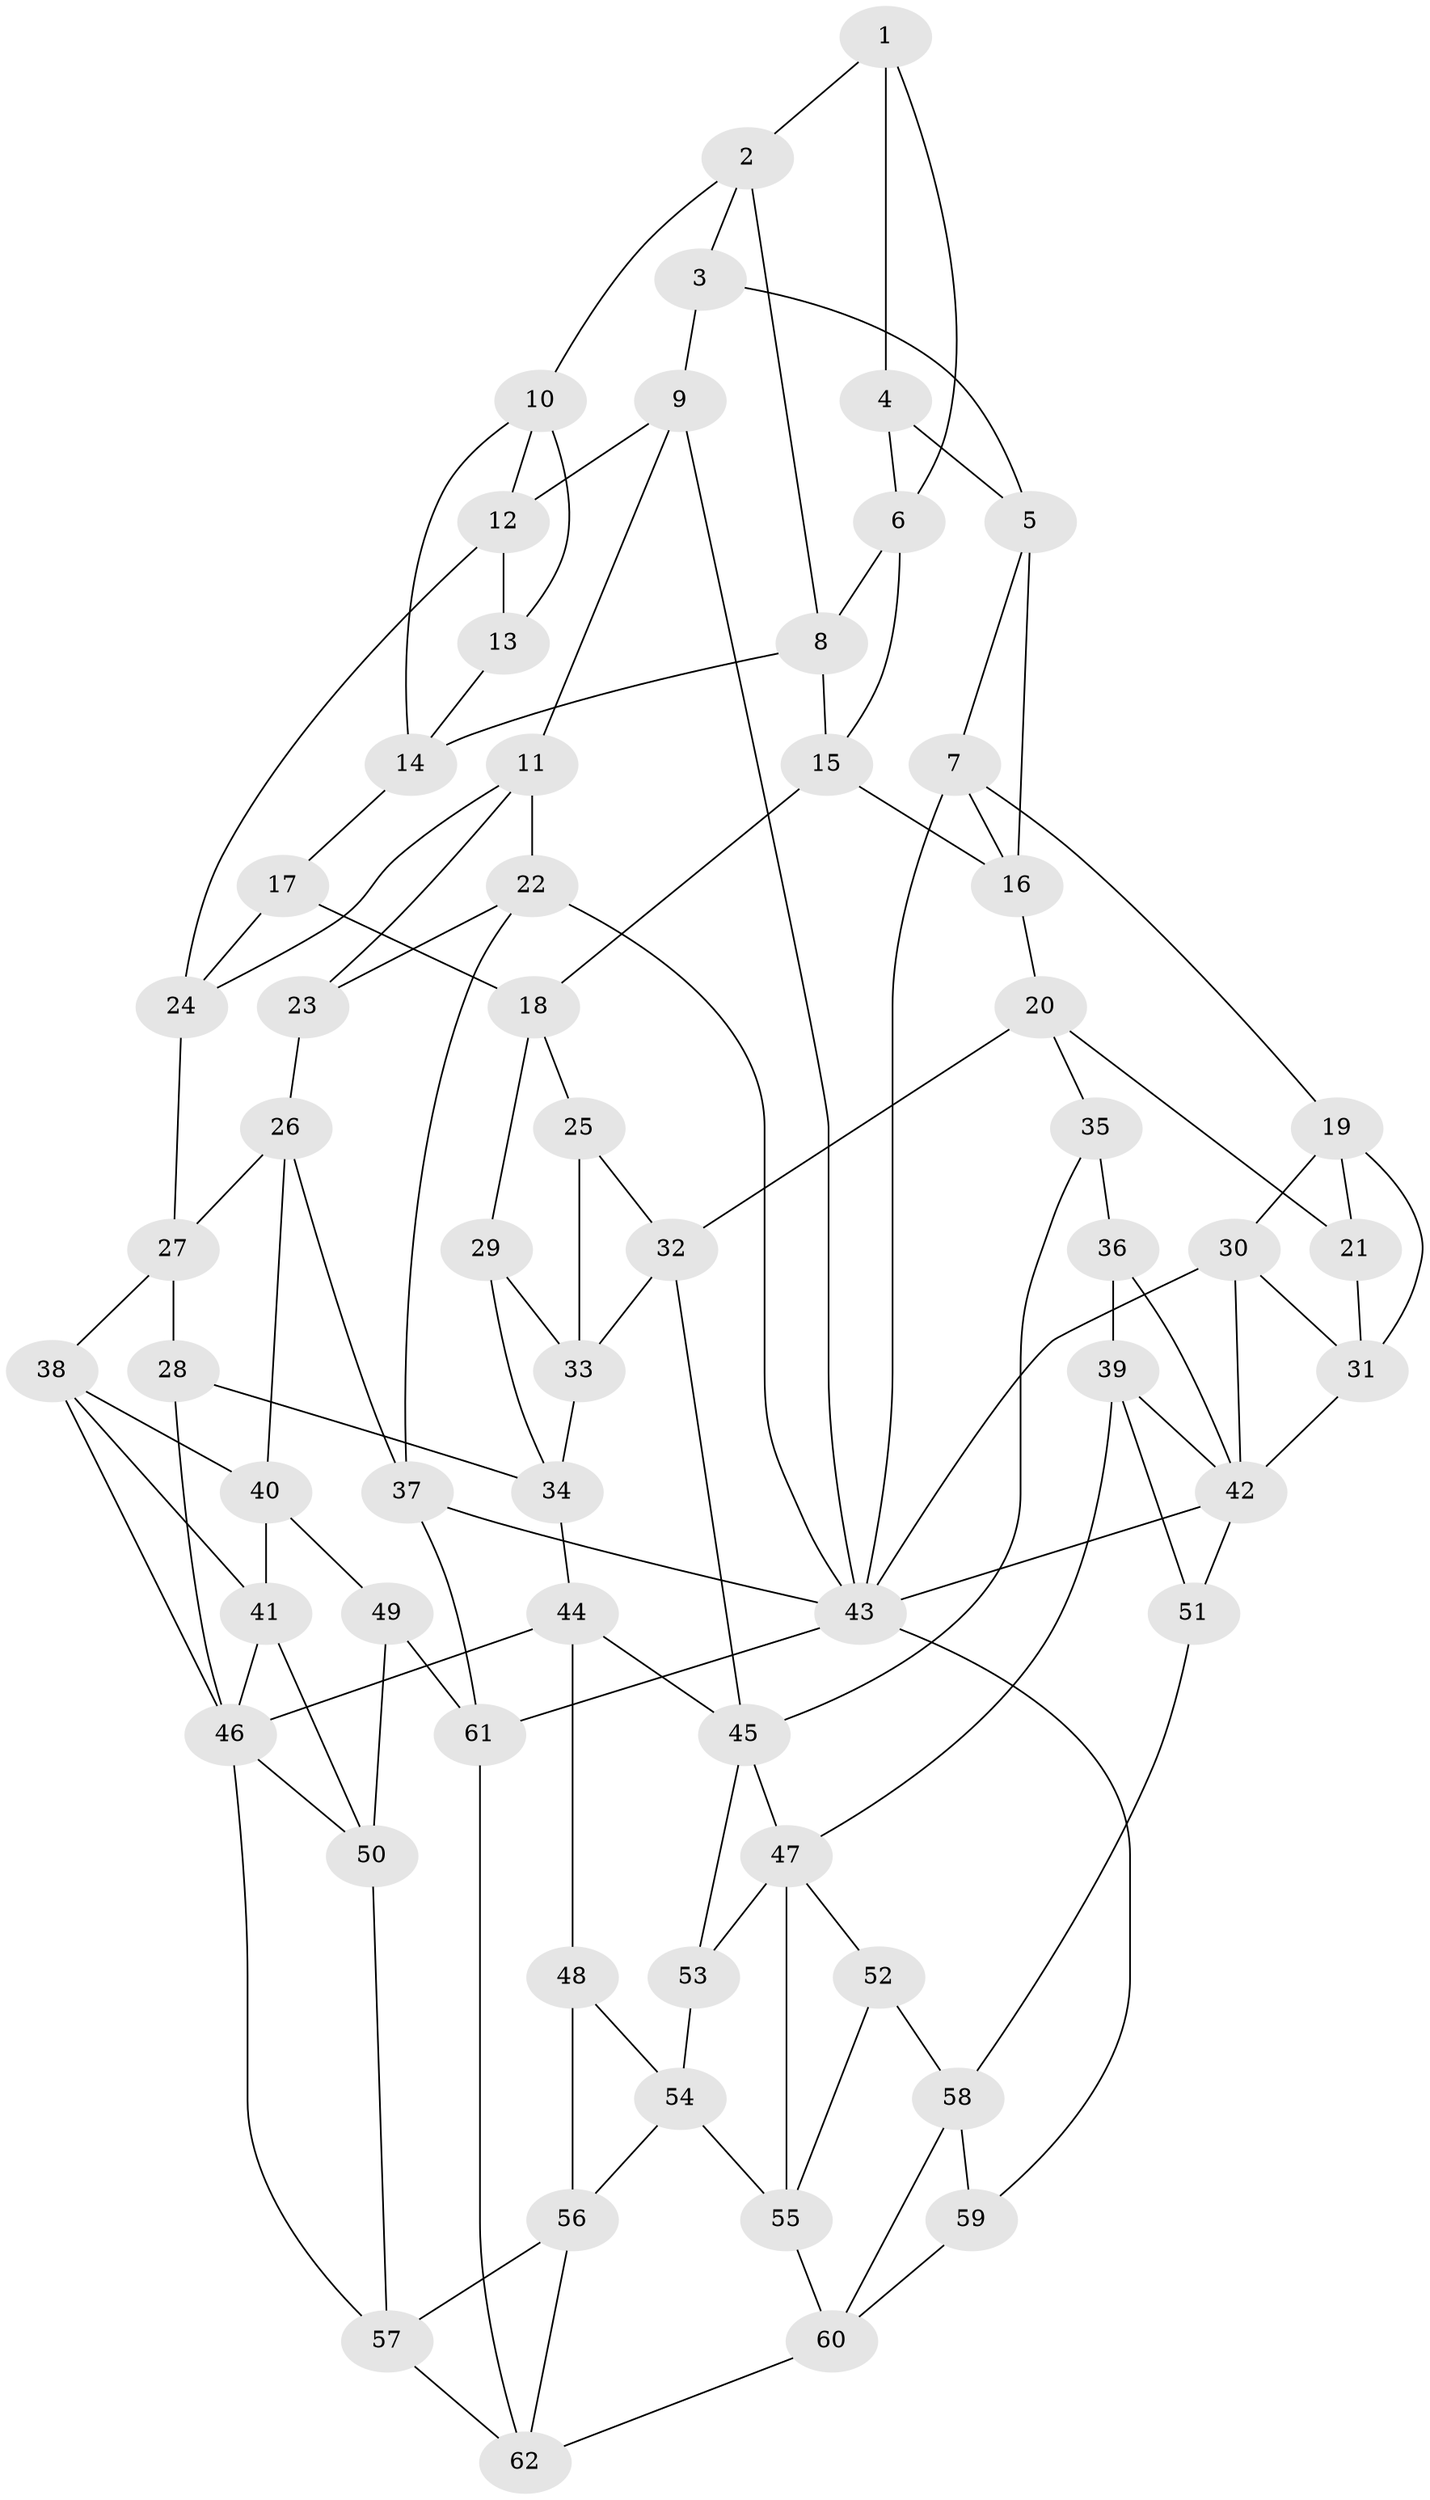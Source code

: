// original degree distribution, {3: 0.016129032258064516, 4: 0.22580645161290322, 5: 0.5483870967741935, 6: 0.20967741935483872}
// Generated by graph-tools (version 1.1) at 2025/51/03/09/25 03:51:01]
// undirected, 62 vertices, 120 edges
graph export_dot {
graph [start="1"]
  node [color=gray90,style=filled];
  1;
  2;
  3;
  4;
  5;
  6;
  7;
  8;
  9;
  10;
  11;
  12;
  13;
  14;
  15;
  16;
  17;
  18;
  19;
  20;
  21;
  22;
  23;
  24;
  25;
  26;
  27;
  28;
  29;
  30;
  31;
  32;
  33;
  34;
  35;
  36;
  37;
  38;
  39;
  40;
  41;
  42;
  43;
  44;
  45;
  46;
  47;
  48;
  49;
  50;
  51;
  52;
  53;
  54;
  55;
  56;
  57;
  58;
  59;
  60;
  61;
  62;
  1 -- 2 [weight=1.0];
  1 -- 4 [weight=1.0];
  1 -- 6 [weight=1.0];
  2 -- 3 [weight=1.0];
  2 -- 8 [weight=1.0];
  2 -- 10 [weight=1.0];
  3 -- 5 [weight=1.0];
  3 -- 9 [weight=1.0];
  4 -- 5 [weight=1.0];
  4 -- 6 [weight=1.0];
  5 -- 7 [weight=1.0];
  5 -- 16 [weight=1.0];
  6 -- 8 [weight=1.0];
  6 -- 15 [weight=1.0];
  7 -- 16 [weight=1.0];
  7 -- 19 [weight=1.0];
  7 -- 43 [weight=1.0];
  8 -- 14 [weight=1.0];
  8 -- 15 [weight=1.0];
  9 -- 11 [weight=1.0];
  9 -- 12 [weight=1.0];
  9 -- 43 [weight=1.0];
  10 -- 12 [weight=1.0];
  10 -- 13 [weight=1.0];
  10 -- 14 [weight=1.0];
  11 -- 22 [weight=1.0];
  11 -- 23 [weight=1.0];
  11 -- 24 [weight=1.0];
  12 -- 13 [weight=1.0];
  12 -- 24 [weight=1.0];
  13 -- 14 [weight=1.0];
  14 -- 17 [weight=1.0];
  15 -- 16 [weight=1.0];
  15 -- 18 [weight=1.0];
  16 -- 20 [weight=1.0];
  17 -- 18 [weight=1.0];
  17 -- 24 [weight=1.0];
  18 -- 25 [weight=1.0];
  18 -- 29 [weight=1.0];
  19 -- 21 [weight=1.0];
  19 -- 30 [weight=1.0];
  19 -- 31 [weight=1.0];
  20 -- 21 [weight=1.0];
  20 -- 32 [weight=1.0];
  20 -- 35 [weight=1.0];
  21 -- 31 [weight=1.0];
  22 -- 23 [weight=1.0];
  22 -- 37 [weight=1.0];
  22 -- 43 [weight=1.0];
  23 -- 26 [weight=1.0];
  24 -- 27 [weight=1.0];
  25 -- 32 [weight=1.0];
  25 -- 33 [weight=1.0];
  26 -- 27 [weight=1.0];
  26 -- 37 [weight=1.0];
  26 -- 40 [weight=1.0];
  27 -- 28 [weight=1.0];
  27 -- 38 [weight=1.0];
  28 -- 34 [weight=1.0];
  28 -- 46 [weight=1.0];
  29 -- 33 [weight=1.0];
  29 -- 34 [weight=1.0];
  30 -- 31 [weight=1.0];
  30 -- 42 [weight=1.0];
  30 -- 43 [weight=1.0];
  31 -- 42 [weight=1.0];
  32 -- 33 [weight=1.0];
  32 -- 45 [weight=1.0];
  33 -- 34 [weight=1.0];
  34 -- 44 [weight=1.0];
  35 -- 36 [weight=2.0];
  35 -- 45 [weight=1.0];
  36 -- 39 [weight=1.0];
  36 -- 42 [weight=1.0];
  37 -- 43 [weight=1.0];
  37 -- 61 [weight=1.0];
  38 -- 40 [weight=1.0];
  38 -- 41 [weight=1.0];
  38 -- 46 [weight=1.0];
  39 -- 42 [weight=1.0];
  39 -- 47 [weight=1.0];
  39 -- 51 [weight=1.0];
  40 -- 41 [weight=1.0];
  40 -- 49 [weight=1.0];
  41 -- 46 [weight=1.0];
  41 -- 50 [weight=1.0];
  42 -- 43 [weight=1.0];
  42 -- 51 [weight=1.0];
  43 -- 59 [weight=1.0];
  43 -- 61 [weight=1.0];
  44 -- 45 [weight=1.0];
  44 -- 46 [weight=1.0];
  44 -- 48 [weight=1.0];
  45 -- 47 [weight=2.0];
  45 -- 53 [weight=1.0];
  46 -- 50 [weight=1.0];
  46 -- 57 [weight=1.0];
  47 -- 52 [weight=1.0];
  47 -- 53 [weight=1.0];
  47 -- 55 [weight=1.0];
  48 -- 54 [weight=1.0];
  48 -- 56 [weight=1.0];
  49 -- 50 [weight=1.0];
  49 -- 61 [weight=1.0];
  50 -- 57 [weight=1.0];
  51 -- 58 [weight=1.0];
  52 -- 55 [weight=1.0];
  52 -- 58 [weight=1.0];
  53 -- 54 [weight=1.0];
  54 -- 55 [weight=1.0];
  54 -- 56 [weight=1.0];
  55 -- 60 [weight=1.0];
  56 -- 57 [weight=1.0];
  56 -- 62 [weight=1.0];
  57 -- 62 [weight=1.0];
  58 -- 59 [weight=1.0];
  58 -- 60 [weight=1.0];
  59 -- 60 [weight=1.0];
  60 -- 62 [weight=1.0];
  61 -- 62 [weight=1.0];
}
